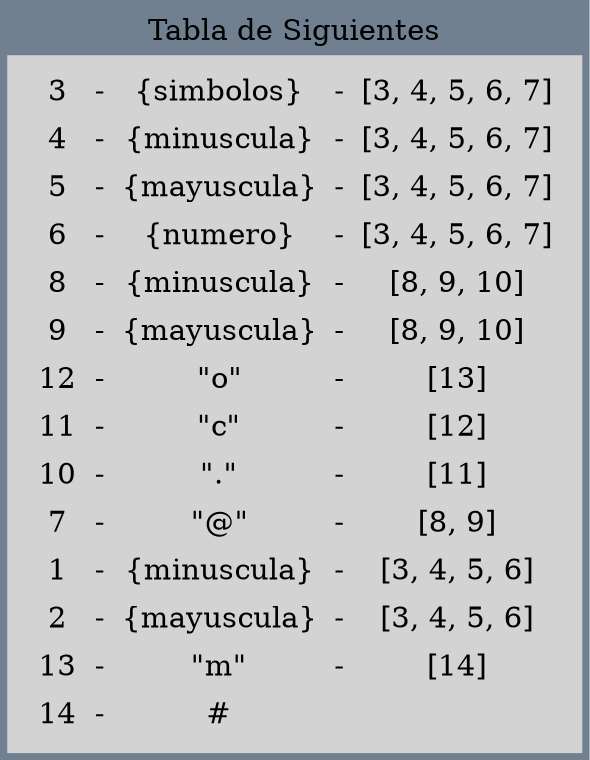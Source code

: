 digraph G {
bgcolor="slategrey" label="Tabla de Siguientes"layout=dot 
labelloc = "t"edge [weigth=1000  color=darkgreen  arrowtail="open" arrowhead="open"]
node[shape=box, style="filled", color=lightgrey];
a0 [label=<
<TABLE><TR><TD>3</TD>
  <TD>-</TD>
  <TD>{simbolos}</TD>
  <TD>-</TD>
  <TD>[3, 4, 5, 6, 7]</TD>
  </TR><TR><TD>4</TD>
  <TD>-</TD>
  <TD>{minuscula}</TD>
  <TD>-</TD>
  <TD>[3, 4, 5, 6, 7]</TD>
  </TR><TR><TD>5</TD>
  <TD>-</TD>
  <TD>{mayuscula}</TD>
  <TD>-</TD>
  <TD>[3, 4, 5, 6, 7]</TD>
  </TR><TR><TD>6</TD>
  <TD>-</TD>
  <TD>{numero}</TD>
  <TD>-</TD>
  <TD>[3, 4, 5, 6, 7]</TD>
  </TR><TR><TD>8</TD>
  <TD>-</TD>
  <TD>{minuscula}</TD>
  <TD>-</TD>
  <TD>[8, 9, 10]</TD>
  </TR><TR><TD>9</TD>
  <TD>-</TD>
  <TD>{mayuscula}</TD>
  <TD>-</TD>
  <TD>[8, 9, 10]</TD>
  </TR><TR><TD>12</TD>
  <TD>-</TD>
  <TD>"o"</TD>
  <TD>-</TD>
  <TD>[13]</TD>
  </TR><TR><TD>11</TD>
  <TD>-</TD>
  <TD>"c"</TD>
  <TD>-</TD>
  <TD>[12]</TD>
  </TR><TR><TD>10</TD>
  <TD>-</TD>
  <TD>"."</TD>
  <TD>-</TD>
  <TD>[11]</TD>
  </TR><TR><TD>7</TD>
  <TD>-</TD>
  <TD>"@"</TD>
  <TD>-</TD>
  <TD>[8, 9]</TD>
  </TR><TR><TD>1</TD>
  <TD>-</TD>
  <TD>{minuscula}</TD>
  <TD>-</TD>
  <TD>[3, 4, 5, 6]</TD>
  </TR><TR><TD>2</TD>
  <TD>-</TD>
  <TD>{mayuscula}</TD>
  <TD>-</TD>
  <TD>[3, 4, 5, 6]</TD>
  </TR><TR><TD>13</TD>
  <TD>-</TD>
  <TD>"m"</TD>
  <TD>-</TD>
  <TD>[14]</TD>
  </TR><TR><TD>14</TD>
  <TD>-</TD>
  <TD>#</TD>
  </TR></TABLE>>];}